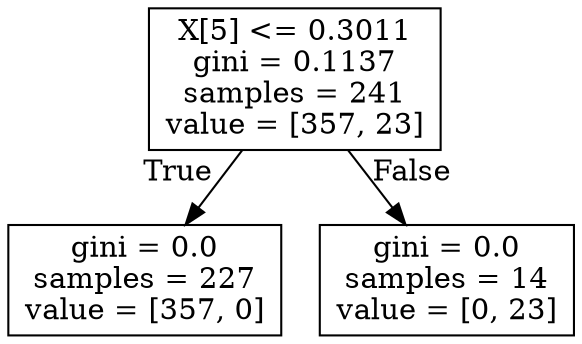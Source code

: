 digraph Tree {
node [shape=box] ;
0 [label="X[5] <= 0.3011\ngini = 0.1137\nsamples = 241\nvalue = [357, 23]"] ;
1 [label="gini = 0.0\nsamples = 227\nvalue = [357, 0]"] ;
0 -> 1 [labeldistance=2.5, labelangle=45, headlabel="True"] ;
2 [label="gini = 0.0\nsamples = 14\nvalue = [0, 23]"] ;
0 -> 2 [labeldistance=2.5, labelangle=-45, headlabel="False"] ;
}